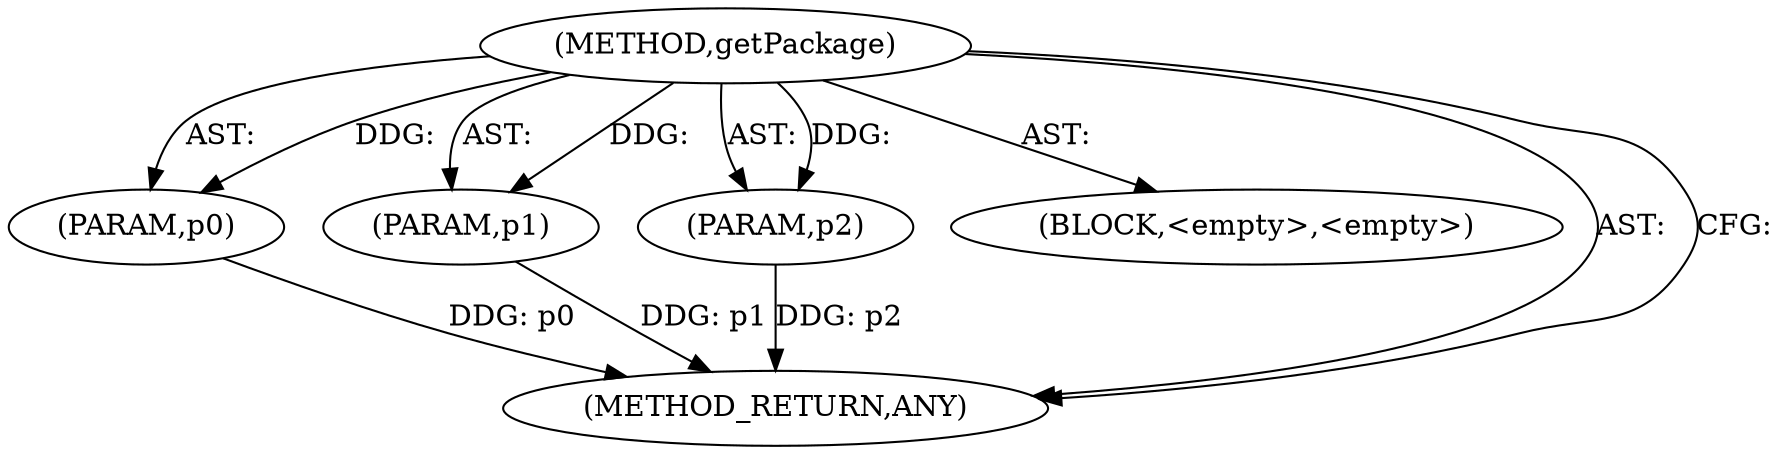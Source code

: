 digraph "getPackage" {  
"111669149717" [label = <(METHOD,getPackage)> ]
"115964117043" [label = <(PARAM,p0)> ]
"115964117044" [label = <(PARAM,p1)> ]
"115964117045" [label = <(PARAM,p2)> ]
"25769803829" [label = <(BLOCK,&lt;empty&gt;,&lt;empty&gt;)> ]
"128849018901" [label = <(METHOD_RETURN,ANY)> ]
  "111669149717" -> "115964117043"  [ label = "AST: "] 
  "111669149717" -> "115964117044"  [ label = "AST: "] 
  "111669149717" -> "25769803829"  [ label = "AST: "] 
  "111669149717" -> "115964117045"  [ label = "AST: "] 
  "111669149717" -> "128849018901"  [ label = "AST: "] 
  "111669149717" -> "128849018901"  [ label = "CFG: "] 
  "115964117043" -> "128849018901"  [ label = "DDG: p0"] 
  "115964117044" -> "128849018901"  [ label = "DDG: p1"] 
  "115964117045" -> "128849018901"  [ label = "DDG: p2"] 
  "111669149717" -> "115964117043"  [ label = "DDG: "] 
  "111669149717" -> "115964117044"  [ label = "DDG: "] 
  "111669149717" -> "115964117045"  [ label = "DDG: "] 
}
